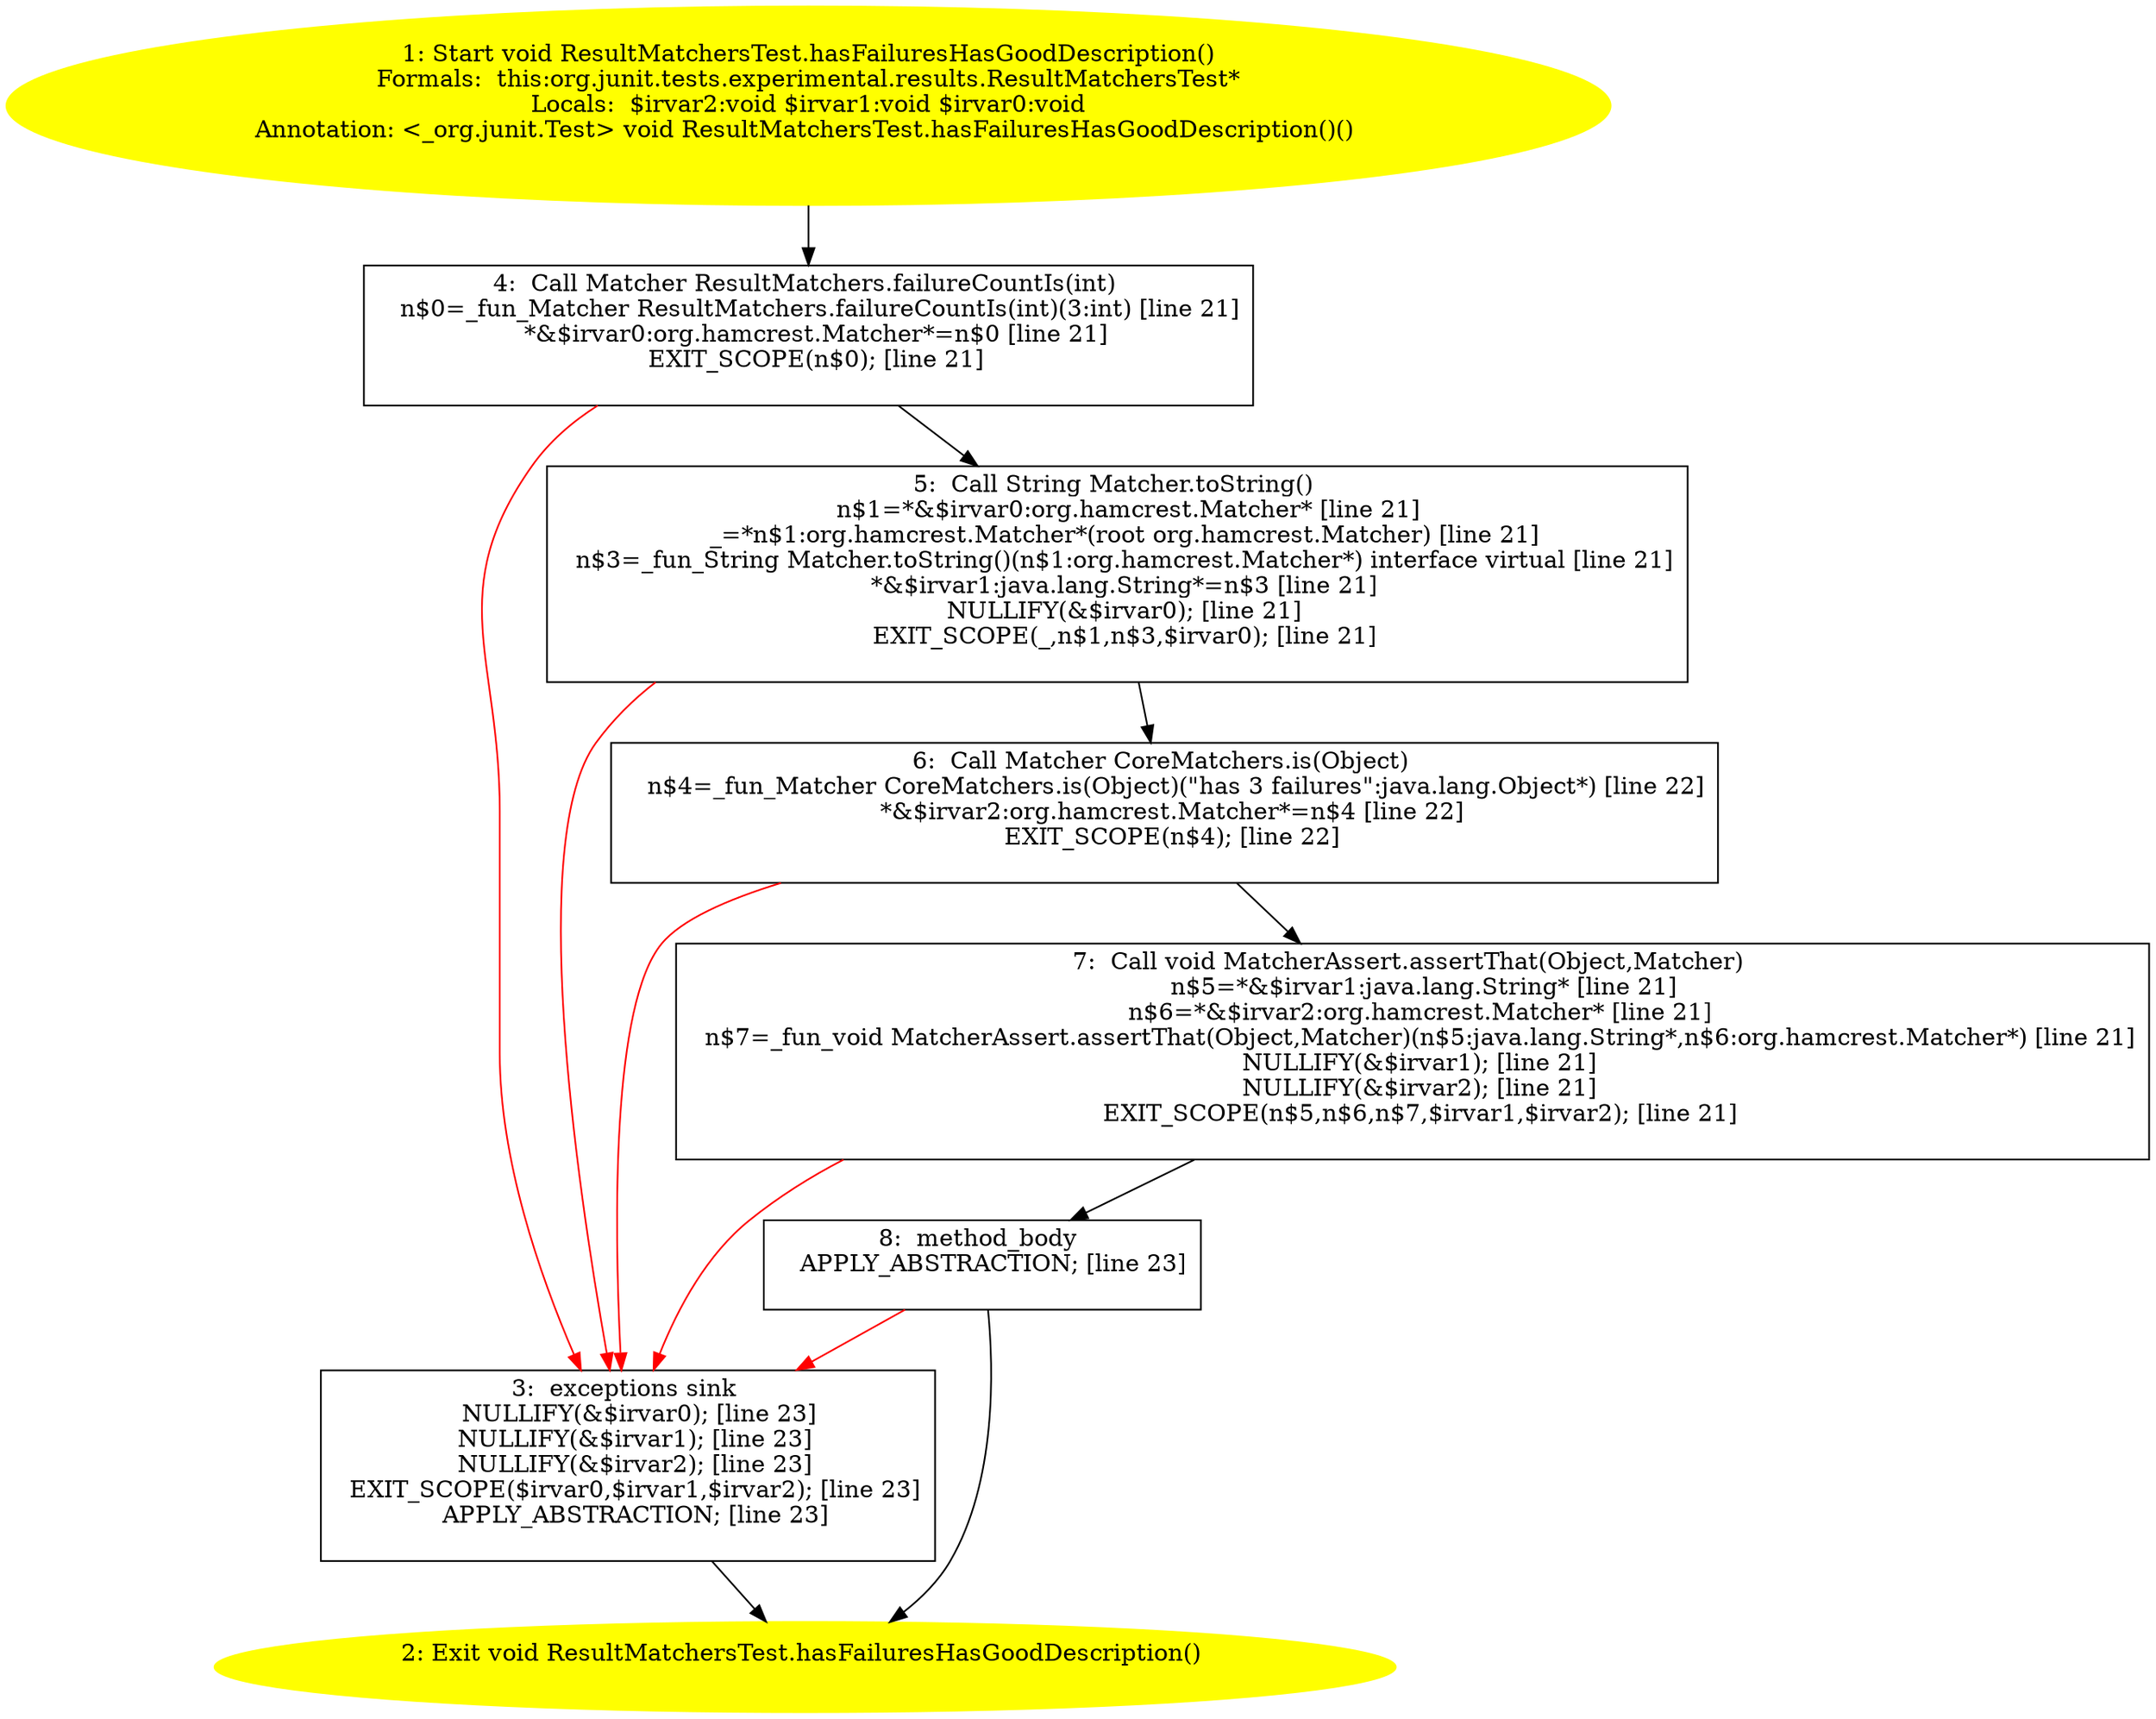 /* @generated */
digraph cfg {
"org.junit.tests.experimental.results.ResultMatchersTest.hasFailuresHasGoodDescription():void.48fab21313b3828ce29b5246ceb8ec89_1" [label="1: Start void ResultMatchersTest.hasFailuresHasGoodDescription()\nFormals:  this:org.junit.tests.experimental.results.ResultMatchersTest*\nLocals:  $irvar2:void $irvar1:void $irvar0:void\nAnnotation: <_org.junit.Test> void ResultMatchersTest.hasFailuresHasGoodDescription()() \n  " color=yellow style=filled]
	

	 "org.junit.tests.experimental.results.ResultMatchersTest.hasFailuresHasGoodDescription():void.48fab21313b3828ce29b5246ceb8ec89_1" -> "org.junit.tests.experimental.results.ResultMatchersTest.hasFailuresHasGoodDescription():void.48fab21313b3828ce29b5246ceb8ec89_4" ;
"org.junit.tests.experimental.results.ResultMatchersTest.hasFailuresHasGoodDescription():void.48fab21313b3828ce29b5246ceb8ec89_2" [label="2: Exit void ResultMatchersTest.hasFailuresHasGoodDescription() \n  " color=yellow style=filled]
	

"org.junit.tests.experimental.results.ResultMatchersTest.hasFailuresHasGoodDescription():void.48fab21313b3828ce29b5246ceb8ec89_3" [label="3:  exceptions sink \n   NULLIFY(&$irvar0); [line 23]\n  NULLIFY(&$irvar1); [line 23]\n  NULLIFY(&$irvar2); [line 23]\n  EXIT_SCOPE($irvar0,$irvar1,$irvar2); [line 23]\n  APPLY_ABSTRACTION; [line 23]\n " shape="box"]
	

	 "org.junit.tests.experimental.results.ResultMatchersTest.hasFailuresHasGoodDescription():void.48fab21313b3828ce29b5246ceb8ec89_3" -> "org.junit.tests.experimental.results.ResultMatchersTest.hasFailuresHasGoodDescription():void.48fab21313b3828ce29b5246ceb8ec89_2" ;
"org.junit.tests.experimental.results.ResultMatchersTest.hasFailuresHasGoodDescription():void.48fab21313b3828ce29b5246ceb8ec89_4" [label="4:  Call Matcher ResultMatchers.failureCountIs(int) \n   n$0=_fun_Matcher ResultMatchers.failureCountIs(int)(3:int) [line 21]\n  *&$irvar0:org.hamcrest.Matcher*=n$0 [line 21]\n  EXIT_SCOPE(n$0); [line 21]\n " shape="box"]
	

	 "org.junit.tests.experimental.results.ResultMatchersTest.hasFailuresHasGoodDescription():void.48fab21313b3828ce29b5246ceb8ec89_4" -> "org.junit.tests.experimental.results.ResultMatchersTest.hasFailuresHasGoodDescription():void.48fab21313b3828ce29b5246ceb8ec89_5" ;
	 "org.junit.tests.experimental.results.ResultMatchersTest.hasFailuresHasGoodDescription():void.48fab21313b3828ce29b5246ceb8ec89_4" -> "org.junit.tests.experimental.results.ResultMatchersTest.hasFailuresHasGoodDescription():void.48fab21313b3828ce29b5246ceb8ec89_3" [color="red" ];
"org.junit.tests.experimental.results.ResultMatchersTest.hasFailuresHasGoodDescription():void.48fab21313b3828ce29b5246ceb8ec89_5" [label="5:  Call String Matcher.toString() \n   n$1=*&$irvar0:org.hamcrest.Matcher* [line 21]\n  _=*n$1:org.hamcrest.Matcher*(root org.hamcrest.Matcher) [line 21]\n  n$3=_fun_String Matcher.toString()(n$1:org.hamcrest.Matcher*) interface virtual [line 21]\n  *&$irvar1:java.lang.String*=n$3 [line 21]\n  NULLIFY(&$irvar0); [line 21]\n  EXIT_SCOPE(_,n$1,n$3,$irvar0); [line 21]\n " shape="box"]
	

	 "org.junit.tests.experimental.results.ResultMatchersTest.hasFailuresHasGoodDescription():void.48fab21313b3828ce29b5246ceb8ec89_5" -> "org.junit.tests.experimental.results.ResultMatchersTest.hasFailuresHasGoodDescription():void.48fab21313b3828ce29b5246ceb8ec89_6" ;
	 "org.junit.tests.experimental.results.ResultMatchersTest.hasFailuresHasGoodDescription():void.48fab21313b3828ce29b5246ceb8ec89_5" -> "org.junit.tests.experimental.results.ResultMatchersTest.hasFailuresHasGoodDescription():void.48fab21313b3828ce29b5246ceb8ec89_3" [color="red" ];
"org.junit.tests.experimental.results.ResultMatchersTest.hasFailuresHasGoodDescription():void.48fab21313b3828ce29b5246ceb8ec89_6" [label="6:  Call Matcher CoreMatchers.is(Object) \n   n$4=_fun_Matcher CoreMatchers.is(Object)(\"has 3 failures\":java.lang.Object*) [line 22]\n  *&$irvar2:org.hamcrest.Matcher*=n$4 [line 22]\n  EXIT_SCOPE(n$4); [line 22]\n " shape="box"]
	

	 "org.junit.tests.experimental.results.ResultMatchersTest.hasFailuresHasGoodDescription():void.48fab21313b3828ce29b5246ceb8ec89_6" -> "org.junit.tests.experimental.results.ResultMatchersTest.hasFailuresHasGoodDescription():void.48fab21313b3828ce29b5246ceb8ec89_7" ;
	 "org.junit.tests.experimental.results.ResultMatchersTest.hasFailuresHasGoodDescription():void.48fab21313b3828ce29b5246ceb8ec89_6" -> "org.junit.tests.experimental.results.ResultMatchersTest.hasFailuresHasGoodDescription():void.48fab21313b3828ce29b5246ceb8ec89_3" [color="red" ];
"org.junit.tests.experimental.results.ResultMatchersTest.hasFailuresHasGoodDescription():void.48fab21313b3828ce29b5246ceb8ec89_7" [label="7:  Call void MatcherAssert.assertThat(Object,Matcher) \n   n$5=*&$irvar1:java.lang.String* [line 21]\n  n$6=*&$irvar2:org.hamcrest.Matcher* [line 21]\n  n$7=_fun_void MatcherAssert.assertThat(Object,Matcher)(n$5:java.lang.String*,n$6:org.hamcrest.Matcher*) [line 21]\n  NULLIFY(&$irvar1); [line 21]\n  NULLIFY(&$irvar2); [line 21]\n  EXIT_SCOPE(n$5,n$6,n$7,$irvar1,$irvar2); [line 21]\n " shape="box"]
	

	 "org.junit.tests.experimental.results.ResultMatchersTest.hasFailuresHasGoodDescription():void.48fab21313b3828ce29b5246ceb8ec89_7" -> "org.junit.tests.experimental.results.ResultMatchersTest.hasFailuresHasGoodDescription():void.48fab21313b3828ce29b5246ceb8ec89_8" ;
	 "org.junit.tests.experimental.results.ResultMatchersTest.hasFailuresHasGoodDescription():void.48fab21313b3828ce29b5246ceb8ec89_7" -> "org.junit.tests.experimental.results.ResultMatchersTest.hasFailuresHasGoodDescription():void.48fab21313b3828ce29b5246ceb8ec89_3" [color="red" ];
"org.junit.tests.experimental.results.ResultMatchersTest.hasFailuresHasGoodDescription():void.48fab21313b3828ce29b5246ceb8ec89_8" [label="8:  method_body \n   APPLY_ABSTRACTION; [line 23]\n " shape="box"]
	

	 "org.junit.tests.experimental.results.ResultMatchersTest.hasFailuresHasGoodDescription():void.48fab21313b3828ce29b5246ceb8ec89_8" -> "org.junit.tests.experimental.results.ResultMatchersTest.hasFailuresHasGoodDescription():void.48fab21313b3828ce29b5246ceb8ec89_2" ;
	 "org.junit.tests.experimental.results.ResultMatchersTest.hasFailuresHasGoodDescription():void.48fab21313b3828ce29b5246ceb8ec89_8" -> "org.junit.tests.experimental.results.ResultMatchersTest.hasFailuresHasGoodDescription():void.48fab21313b3828ce29b5246ceb8ec89_3" [color="red" ];
}
